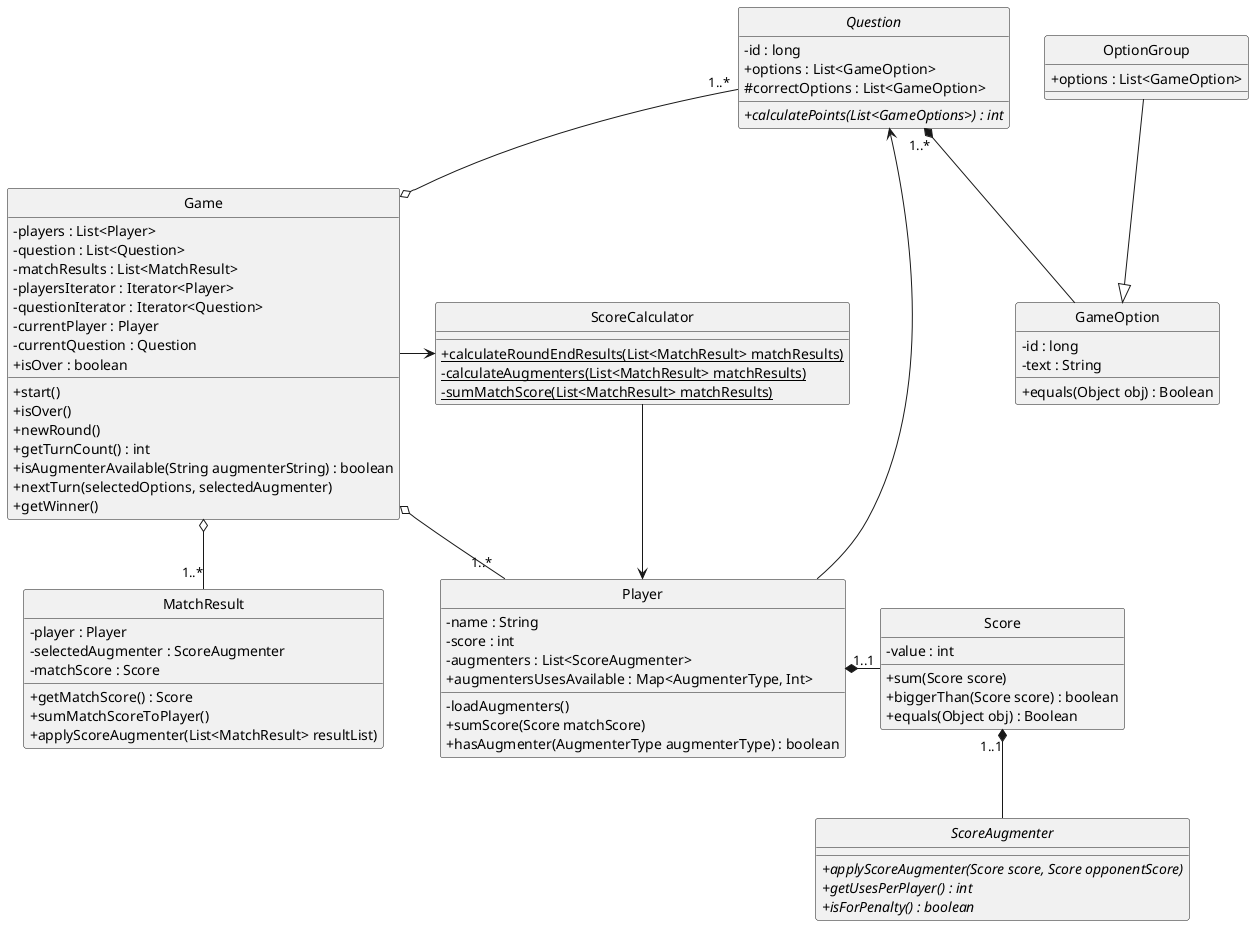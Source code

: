 @startuml DiagramaUML-Clases-TP2
hide circle
skinparam classAttributeIconSize 0

abstract Question{
    - id : long
    + options : List<GameOption>
    # correctOptions : List<GameOption>
    + {abstract}calculatePoints(List<GameOptions>) : int
}

class GameOption{
    - id : long
	- text : String
    + equals(Object obj) : Boolean
}

class OptionGroup{
    + options : List<GameOption>
}

class MatchResult{
    - player : Player
	- selectedAugmenter : ScoreAugmenter
	- matchScore : Score
    + getMatchScore() : Score
    + sumMatchScoreToPlayer()
    + applyScoreAugmenter(List<MatchResult> resultList) 
}

class Score{
    - value : int
    + sum(Score score)
    + biggerThan(Score score) : boolean
    + equals(Object obj) : Boolean
}

class Game{	
    - players : List<Player>
	- question : List<Question>
    - matchResults : List<MatchResult>
    - playersIterator : Iterator<Player>
    - questionIterator : Iterator<Question>
	- currentPlayer : Player
    - currentQuestion : Question
    + isOver : boolean
    + start()
    + isOver()
    + newRound()
    + getTurnCount() : int
    + isAugmenterAvailable(String augmenterString) : boolean
    + nextTurn(selectedOptions, selectedAugmenter)
    + getWinner()
}

class ScoreCalculator{
    + {static} calculateRoundEndResults(List<MatchResult> matchResults)
	- {static} calculateAugmenters(List<MatchResult> matchResults)
    - {static} sumMatchScore(List<MatchResult> matchResults)

}

class Player{
    - name : String
	- score : int
    - augmenters : List<ScoreAugmenter>
	- loadAugmenters()
    + augmentersUsesAvailable : Map<AugmenterType, Int>
    + sumScore(Score matchScore)
    + hasAugmenter(AugmenterType augmenterType) : boolean
}

abstract ScoreAugmenter{
    + {abstract}applyScoreAugmenter(Score score, Score opponentScore)
    + {abstract}getUsesPerPlayer() : int 
    + {abstract}isForPenalty() : boolean
}


Game  o--up"1..*"  Question
Game o--right"1..*"  Player
Game o--down"1..*"  MatchResult
Game --right> ScoreCalculator

Score "1..1"*-- ScoreAugmenter
ScoreCalculator --> Player

Player --> Question

Player "1..1"*--right Score

Question "1..*"*-- GameOption
OptionGroup --|> GameOption

@enduml